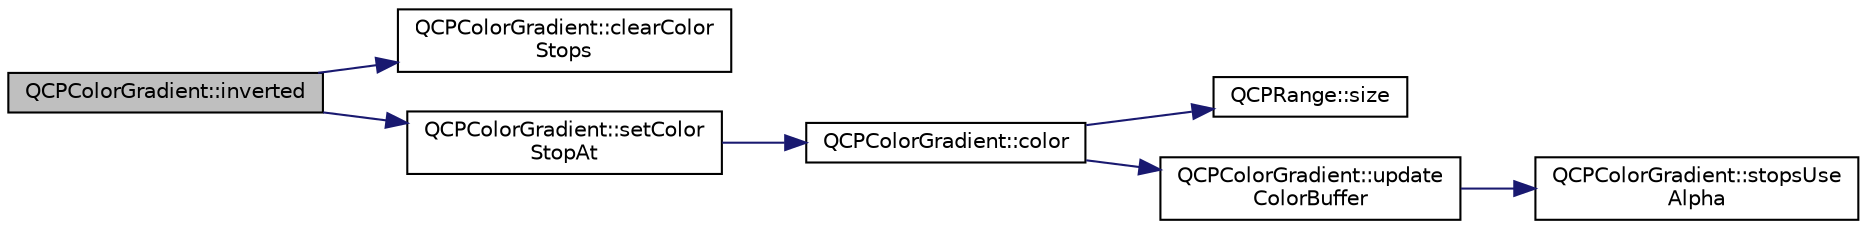 digraph "QCPColorGradient::inverted"
{
 // LATEX_PDF_SIZE
  edge [fontname="Helvetica",fontsize="10",labelfontname="Helvetica",labelfontsize="10"];
  node [fontname="Helvetica",fontsize="10",shape=record];
  rankdir="LR";
  Node1 [label="QCPColorGradient::inverted",height=0.2,width=0.4,color="black", fillcolor="grey75", style="filled", fontcolor="black",tooltip=" "];
  Node1 -> Node2 [color="midnightblue",fontsize="10",style="solid",fontname="Helvetica"];
  Node2 [label="QCPColorGradient::clearColor\lStops",height=0.2,width=0.4,color="black", fillcolor="white", style="filled",URL="$classQCPColorGradient.html#a939213e85f0d1279519d555c5fcfb6ad",tooltip=" "];
  Node1 -> Node3 [color="midnightblue",fontsize="10",style="solid",fontname="Helvetica"];
  Node3 [label="QCPColorGradient::setColor\lStopAt",height=0.2,width=0.4,color="black", fillcolor="white", style="filled",URL="$classQCPColorGradient.html#a3b48be5e78079db1bb2a1188a4c3390e",tooltip=" "];
  Node3 -> Node4 [color="midnightblue",fontsize="10",style="solid",fontname="Helvetica"];
  Node4 [label="QCPColorGradient::color",height=0.2,width=0.4,color="black", fillcolor="white", style="filled",URL="$classQCPColorGradient.html#a0599545c859268b025d2060dea741cea",tooltip=" "];
  Node4 -> Node5 [color="midnightblue",fontsize="10",style="solid",fontname="Helvetica"];
  Node5 [label="QCPRange::size",height=0.2,width=0.4,color="black", fillcolor="white", style="filled",URL="$classQCPRange.html#a62326e7cc4316b96df6a60813230e63f",tooltip=" "];
  Node4 -> Node6 [color="midnightblue",fontsize="10",style="solid",fontname="Helvetica"];
  Node6 [label="QCPColorGradient::update\lColorBuffer",height=0.2,width=0.4,color="black", fillcolor="white", style="filled",URL="$classQCPColorGradient.html#a353f15ab3ab586eebf1f6b58c3e2707b",tooltip=" "];
  Node6 -> Node7 [color="midnightblue",fontsize="10",style="solid",fontname="Helvetica"];
  Node7 [label="QCPColorGradient::stopsUse\lAlpha",height=0.2,width=0.4,color="black", fillcolor="white", style="filled",URL="$classQCPColorGradient.html#a137b368ea8829a871974add6e4883c71",tooltip=" "];
}
